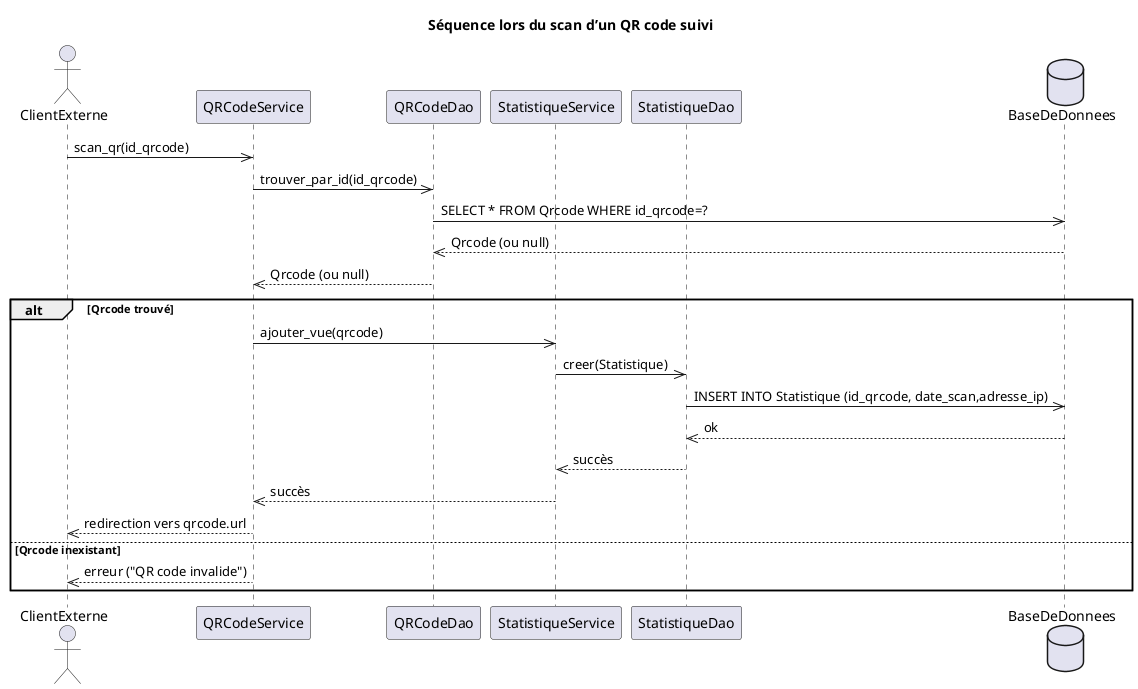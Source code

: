 @startuml

/' 
-------------------------------------------------------------------
  NOTICE D’UTILISATION DANS VSCODE 

  1. Installer Java et Graphviz dans l' environnement :
     - Ouvre un terminal puis tape :
         sudo apt update
         sudo apt install -y default-jre graphviz

  2. Dans VSCode :
     - Installer l’extension "PlantUML"

  3. Exécution :
     - Ouvrir ce fichier .puml dans VSCode
     - Appuyer sur ALT + D pour générer et prévisualiser le diagramme
------------------------------------------------------------------- 
'/

title Séquence lors du scan d’un QR code suivi

actor ClientExterne as Client

participant "QRCodeService" as QrService
participant "QRCodeDao" as QrDAO
participant "StatistiqueService" as StatService
participant "StatistiqueDao" as StatDAO
database "BaseDeDonnees" as BDD

Client ->> QrService: scan_qr(id_qrcode)
QrService ->> QrDAO: trouver_par_id(id_qrcode)
QrDAO ->> BDD: SELECT * FROM Qrcode WHERE id_qrcode=?
BDD -->> QrDAO: Qrcode (ou null)
QrDAO -->> QrService: Qrcode (ou null)

alt Qrcode trouvé
    QrService ->> StatService: ajouter_vue(qrcode)
    StatService ->> StatDAO: creer(Statistique)
    StatDAO ->> BDD: INSERT INTO Statistique (id_qrcode, date_scan,adresse_ip)
    BDD -->> StatDAO: ok
    StatDAO -->> StatService: succès
    StatService -->> QrService: succès
    QrService -->> Client: redirection vers qrcode.url
else Qrcode inexistant
    QrService -->> Client: erreur ("QR code invalide")
end

@enduml
